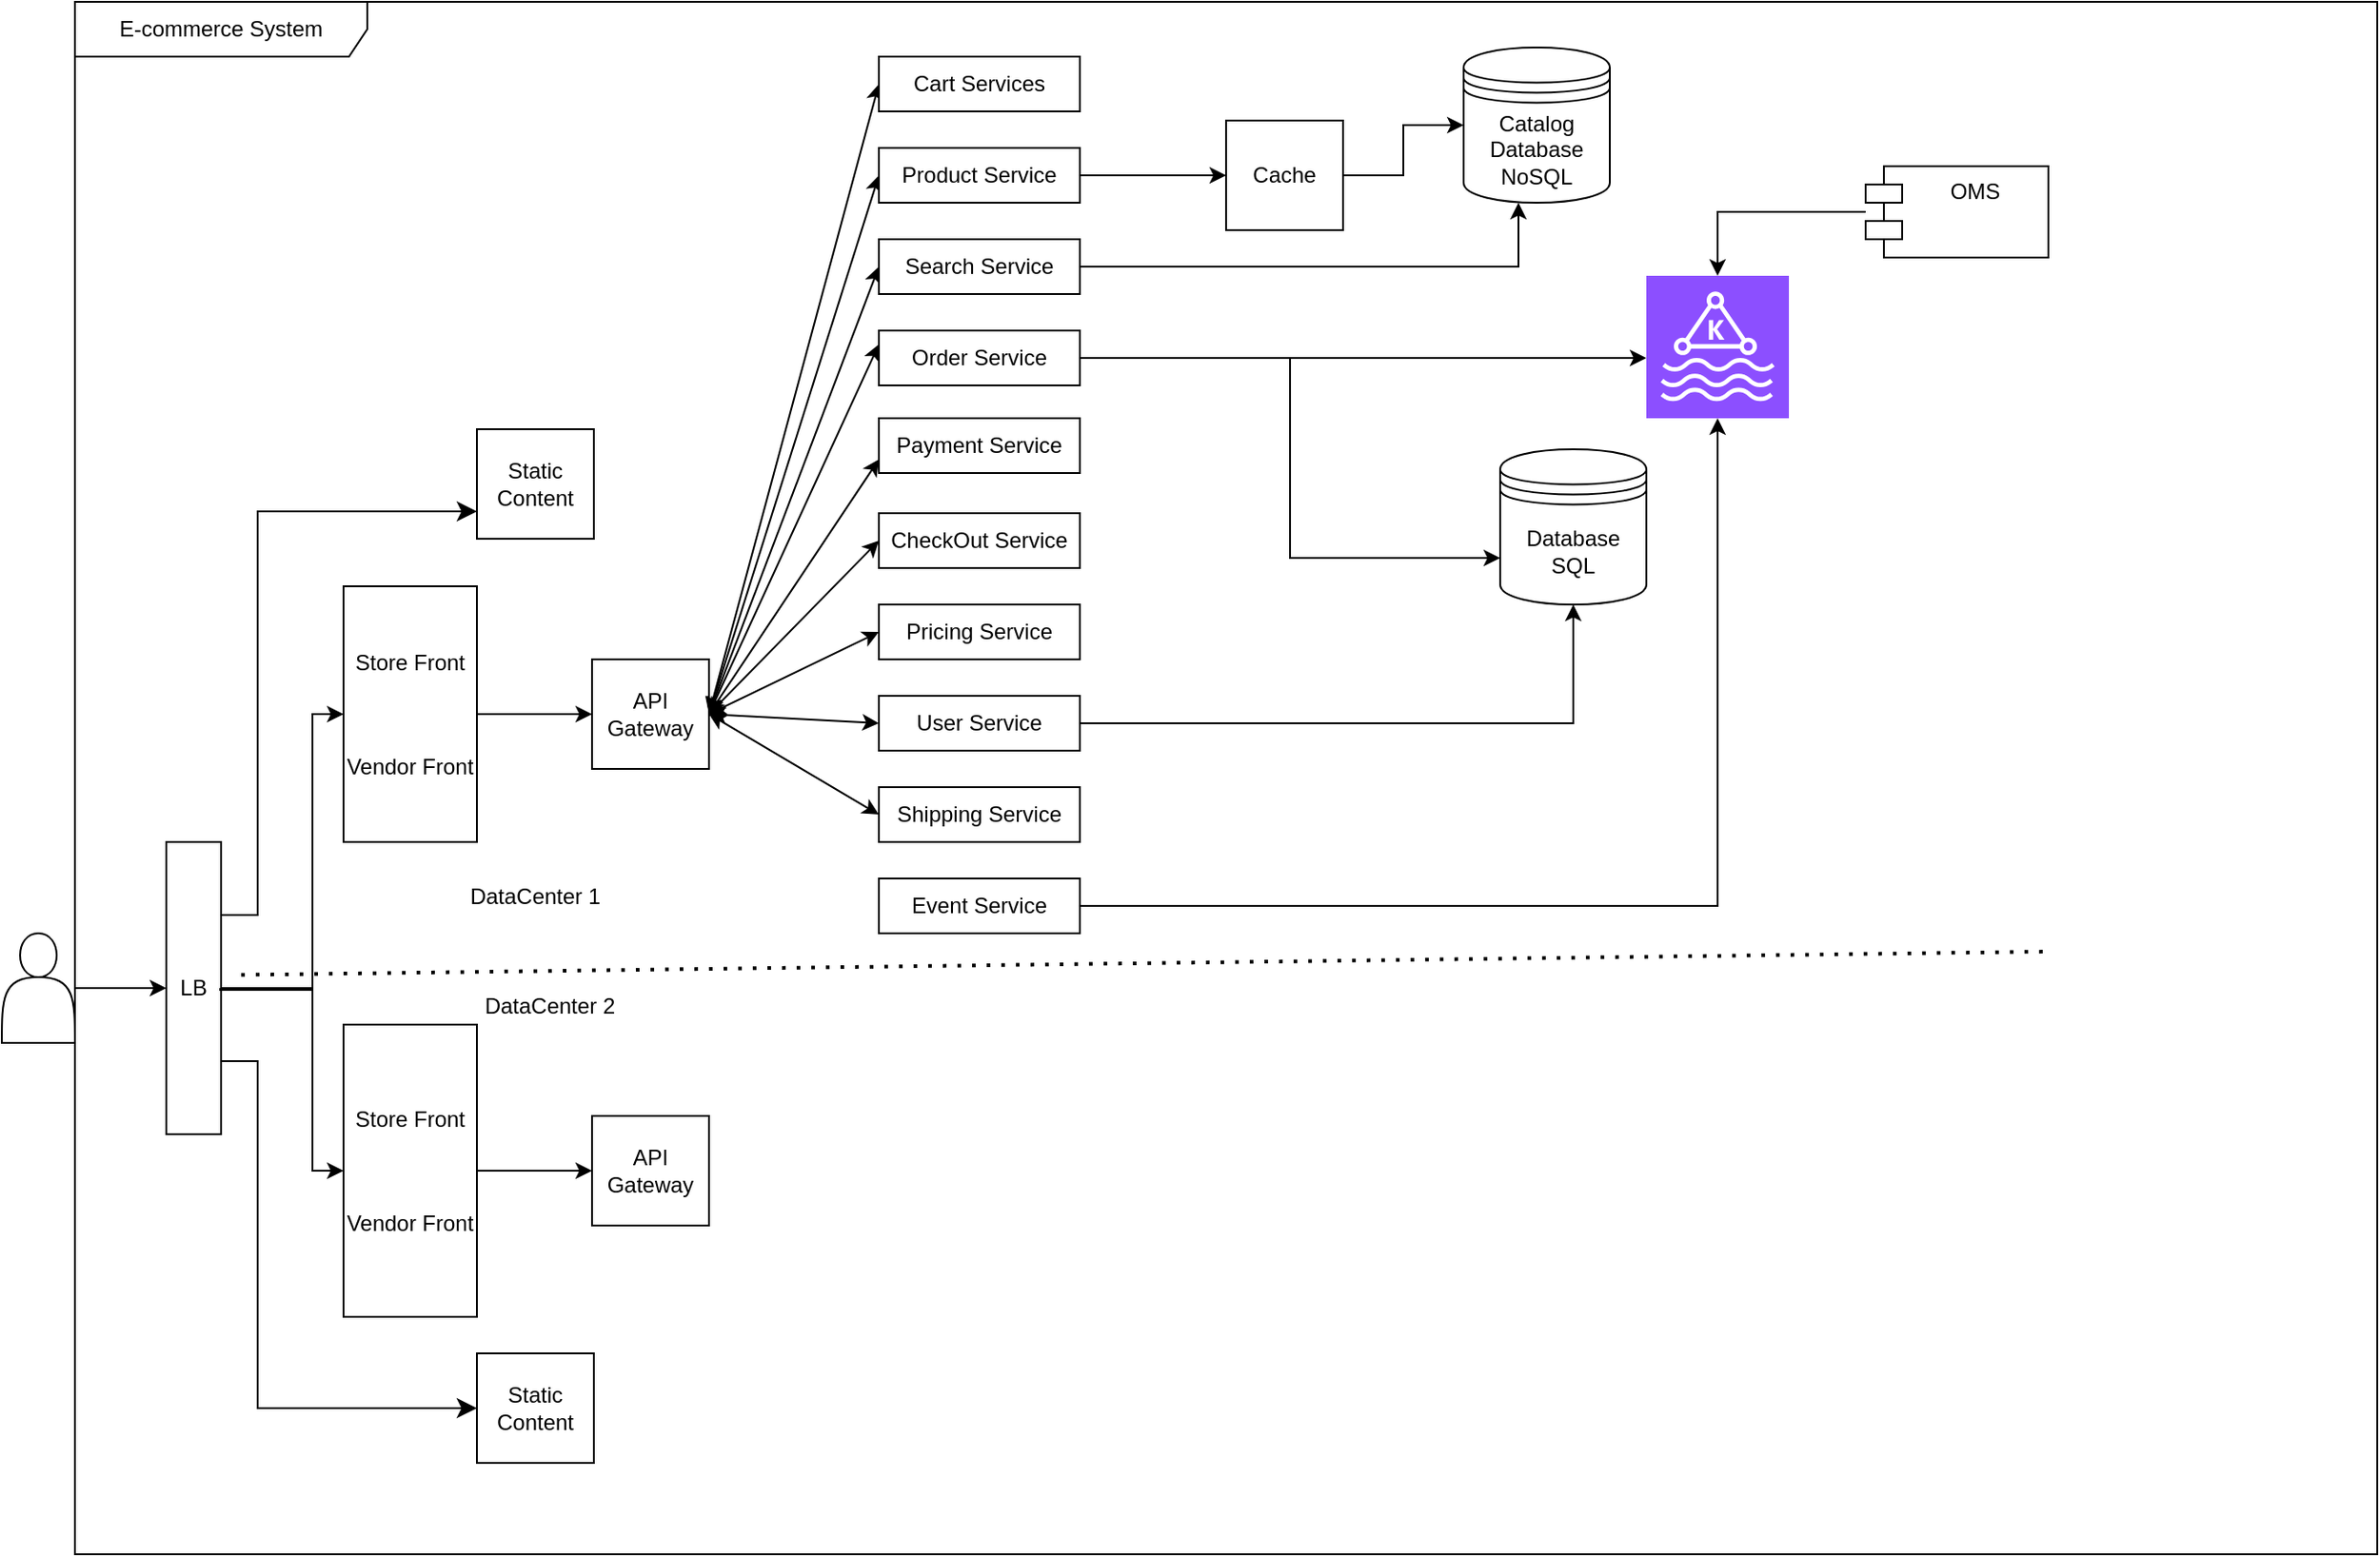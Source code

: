 <mxfile version="21.8.2" type="github">
  <diagram name="Page-1" id="5cpe8zlAEIb6wCCGhhDx">
    <mxGraphModel dx="1194" dy="1897" grid="1" gridSize="10" guides="1" tooltips="1" connect="1" arrows="1" fold="1" page="1" pageScale="1" pageWidth="850" pageHeight="1100" math="0" shadow="0">
      <root>
        <mxCell id="0" />
        <mxCell id="1" parent="0" />
        <mxCell id="R_Nr2ugUmYfzpMVr9YAU-3" value="" style="edgeStyle=orthogonalEdgeStyle;rounded=0;orthogonalLoop=1;jettySize=auto;html=1;" parent="1" source="R_Nr2ugUmYfzpMVr9YAU-1" target="R_Nr2ugUmYfzpMVr9YAU-2" edge="1">
          <mxGeometry relative="1" as="geometry" />
        </mxCell>
        <mxCell id="R_Nr2ugUmYfzpMVr9YAU-1" value="" style="shape=actor;whiteSpace=wrap;html=1;" parent="1" vertex="1">
          <mxGeometry x="40" y="90" width="40" height="60" as="geometry" />
        </mxCell>
        <mxCell id="R_Nr2ugUmYfzpMVr9YAU-14" value="" style="edgeStyle=orthogonalEdgeStyle;rounded=0;orthogonalLoop=1;jettySize=auto;html=1;" parent="1" source="R_Nr2ugUmYfzpMVr9YAU-2" target="R_Nr2ugUmYfzpMVr9YAU-13" edge="1">
          <mxGeometry relative="1" as="geometry">
            <Array as="points">
              <mxPoint x="210" y="120" />
              <mxPoint x="210" y="220" />
            </Array>
          </mxGeometry>
        </mxCell>
        <mxCell id="R_Nr2ugUmYfzpMVr9YAU-2" value="LB" style="whiteSpace=wrap;html=1;" parent="1" vertex="1">
          <mxGeometry x="130" y="40" width="30" height="160" as="geometry" />
        </mxCell>
        <mxCell id="yGPlNp79vz_Rc3RfZv3Z-2" value="" style="edgeStyle=orthogonalEdgeStyle;rounded=0;orthogonalLoop=1;jettySize=auto;html=1;" edge="1" parent="1" source="R_Nr2ugUmYfzpMVr9YAU-8" target="yGPlNp79vz_Rc3RfZv3Z-1">
          <mxGeometry relative="1" as="geometry" />
        </mxCell>
        <mxCell id="R_Nr2ugUmYfzpMVr9YAU-8" value="Store Front&lt;br&gt;&lt;br&gt;&lt;br&gt;&lt;br&gt;Vendor Front" style="whiteSpace=wrap;html=1;" parent="1" vertex="1">
          <mxGeometry x="227" y="-100" width="73" height="140" as="geometry" />
        </mxCell>
        <mxCell id="yGPlNp79vz_Rc3RfZv3Z-16" value="" style="edgeStyle=orthogonalEdgeStyle;rounded=0;orthogonalLoop=1;jettySize=auto;html=1;" edge="1" parent="1" source="R_Nr2ugUmYfzpMVr9YAU-13" target="yGPlNp79vz_Rc3RfZv3Z-15">
          <mxGeometry relative="1" as="geometry" />
        </mxCell>
        <mxCell id="R_Nr2ugUmYfzpMVr9YAU-13" value="Store Front&lt;br style=&quot;border-color: var(--border-color);&quot;&gt;&lt;br style=&quot;border-color: var(--border-color);&quot;&gt;&lt;br style=&quot;border-color: var(--border-color);&quot;&gt;&lt;br style=&quot;border-color: var(--border-color);&quot;&gt;Vendor Front" style="whiteSpace=wrap;html=1;" parent="1" vertex="1">
          <mxGeometry x="227" y="140" width="73" height="160" as="geometry" />
        </mxCell>
        <mxCell id="yGPlNp79vz_Rc3RfZv3Z-1" value="API Gateway" style="whiteSpace=wrap;html=1;" vertex="1" parent="1">
          <mxGeometry x="363" y="-60" width="64" height="60" as="geometry" />
        </mxCell>
        <UserObject label="DataCenter 1" placeholders="1" name="Variable" id="yGPlNp79vz_Rc3RfZv3Z-7">
          <mxCell style="text;html=1;strokeColor=none;fillColor=none;align=center;verticalAlign=middle;whiteSpace=wrap;overflow=hidden;" vertex="1" parent="1">
            <mxGeometry x="292" y="60" width="80" height="20" as="geometry" />
          </mxCell>
        </UserObject>
        <UserObject label="DataCenter 2" placeholders="1" name="Variable" id="yGPlNp79vz_Rc3RfZv3Z-9">
          <mxCell style="text;html=1;strokeColor=none;fillColor=none;align=center;verticalAlign=middle;whiteSpace=wrap;overflow=hidden;" vertex="1" parent="1">
            <mxGeometry x="300" y="120" width="80" height="20" as="geometry" />
          </mxCell>
        </UserObject>
        <mxCell id="yGPlNp79vz_Rc3RfZv3Z-10" value="" style="edgeStyle=orthogonalEdgeStyle;rounded=0;orthogonalLoop=1;jettySize=auto;html=1;entryX=0;entryY=0.5;entryDx=0;entryDy=0;" edge="1" parent="1" target="R_Nr2ugUmYfzpMVr9YAU-8">
          <mxGeometry relative="1" as="geometry">
            <mxPoint x="159.5" y="120" as="sourcePoint" />
            <mxPoint x="255.5" y="220" as="targetPoint" />
            <Array as="points">
              <mxPoint x="160" y="121" />
              <mxPoint x="210" y="121" />
              <mxPoint x="210" y="-30" />
            </Array>
          </mxGeometry>
        </mxCell>
        <mxCell id="yGPlNp79vz_Rc3RfZv3Z-11" value="Static Content" style="whiteSpace=wrap;html=1;" vertex="1" parent="1">
          <mxGeometry x="300" y="-186" width="64" height="60" as="geometry" />
        </mxCell>
        <mxCell id="yGPlNp79vz_Rc3RfZv3Z-12" value="" style="edgeStyle=elbowEdgeStyle;elbow=horizontal;endArrow=classic;html=1;curved=0;rounded=0;endSize=8;startSize=8;entryX=0;entryY=0.75;entryDx=0;entryDy=0;exitX=1;exitY=0.25;exitDx=0;exitDy=0;" edge="1" parent="1" source="R_Nr2ugUmYfzpMVr9YAU-2" target="yGPlNp79vz_Rc3RfZv3Z-11">
          <mxGeometry width="50" height="50" relative="1" as="geometry">
            <mxPoint x="80" y="30" as="sourcePoint" />
            <mxPoint x="130" y="70" as="targetPoint" />
            <Array as="points">
              <mxPoint x="180" y="-40" />
            </Array>
          </mxGeometry>
        </mxCell>
        <mxCell id="yGPlNp79vz_Rc3RfZv3Z-13" value="Static Content" style="whiteSpace=wrap;html=1;" vertex="1" parent="1">
          <mxGeometry x="300" y="320" width="64" height="60" as="geometry" />
        </mxCell>
        <mxCell id="yGPlNp79vz_Rc3RfZv3Z-14" value="" style="edgeStyle=elbowEdgeStyle;elbow=horizontal;endArrow=classic;html=1;curved=0;rounded=0;endSize=8;startSize=8;entryX=0;entryY=0.5;entryDx=0;entryDy=0;exitX=1;exitY=0.75;exitDx=0;exitDy=0;" edge="1" parent="1" source="R_Nr2ugUmYfzpMVr9YAU-2" target="yGPlNp79vz_Rc3RfZv3Z-13">
          <mxGeometry width="50" height="50" relative="1" as="geometry">
            <mxPoint x="110" y="220" as="sourcePoint" />
            <mxPoint x="310" y="-105" as="targetPoint" />
            <Array as="points">
              <mxPoint x="180" y="350" />
            </Array>
          </mxGeometry>
        </mxCell>
        <mxCell id="yGPlNp79vz_Rc3RfZv3Z-15" value="API Gateway" style="whiteSpace=wrap;html=1;" vertex="1" parent="1">
          <mxGeometry x="363" y="190" width="64" height="60" as="geometry" />
        </mxCell>
        <mxCell id="yGPlNp79vz_Rc3RfZv3Z-17" value="" style="endArrow=none;dashed=1;html=1;dashPattern=1 3;strokeWidth=2;rounded=0;" edge="1" parent="1">
          <mxGeometry width="50" height="50" relative="1" as="geometry">
            <mxPoint x="171" y="112.787" as="sourcePoint" />
            <mxPoint x="1160" y="100" as="targetPoint" />
          </mxGeometry>
        </mxCell>
        <mxCell id="yGPlNp79vz_Rc3RfZv3Z-21" value="" style="endArrow=classic;startArrow=classic;html=1;rounded=0;entryX=0;entryY=0.5;entryDx=0;entryDy=0;exitX=1;exitY=0.5;exitDx=0;exitDy=0;" edge="1" parent="1" source="yGPlNp79vz_Rc3RfZv3Z-1" target="yGPlNp79vz_Rc3RfZv3Z-19">
          <mxGeometry width="50" height="50" relative="1" as="geometry">
            <mxPoint x="427" y="-50" as="sourcePoint" />
            <mxPoint x="477" y="-100" as="targetPoint" />
            <Array as="points" />
          </mxGeometry>
        </mxCell>
        <mxCell id="yGPlNp79vz_Rc3RfZv3Z-28" value="" style="endArrow=classic;startArrow=classic;html=1;rounded=0;entryX=0;entryY=0.25;entryDx=0;entryDy=0;exitX=1;exitY=0.5;exitDx=0;exitDy=0;" edge="1" parent="1" source="yGPlNp79vz_Rc3RfZv3Z-1" target="yGPlNp79vz_Rc3RfZv3Z-24">
          <mxGeometry width="50" height="50" relative="1" as="geometry">
            <mxPoint x="425" y="-30" as="sourcePoint" />
            <mxPoint x="528" y="-340" as="targetPoint" />
            <Array as="points" />
          </mxGeometry>
        </mxCell>
        <mxCell id="yGPlNp79vz_Rc3RfZv3Z-29" value="" style="endArrow=classic;startArrow=classic;html=1;rounded=0;entryX=0;entryY=0.5;entryDx=0;entryDy=0;exitX=1;exitY=0.5;exitDx=0;exitDy=0;" edge="1" parent="1" source="yGPlNp79vz_Rc3RfZv3Z-1" target="yGPlNp79vz_Rc3RfZv3Z-25">
          <mxGeometry width="50" height="50" relative="1" as="geometry">
            <mxPoint x="447" y="-30" as="sourcePoint" />
            <mxPoint x="550" y="-340" as="targetPoint" />
            <Array as="points" />
          </mxGeometry>
        </mxCell>
        <mxCell id="yGPlNp79vz_Rc3RfZv3Z-30" value="" style="endArrow=classic;startArrow=classic;html=1;rounded=0;entryX=0;entryY=0.75;entryDx=0;entryDy=0;exitX=1;exitY=0.5;exitDx=0;exitDy=0;" edge="1" parent="1" source="yGPlNp79vz_Rc3RfZv3Z-1" target="yGPlNp79vz_Rc3RfZv3Z-27">
          <mxGeometry width="50" height="50" relative="1" as="geometry">
            <mxPoint x="457" y="-20" as="sourcePoint" />
            <mxPoint x="560" y="-330" as="targetPoint" />
            <Array as="points" />
          </mxGeometry>
        </mxCell>
        <mxCell id="yGPlNp79vz_Rc3RfZv3Z-31" value="" style="endArrow=classic;startArrow=classic;html=1;rounded=0;entryX=0;entryY=0.5;entryDx=0;entryDy=0;exitX=1;exitY=0.5;exitDx=0;exitDy=0;" edge="1" parent="1" source="yGPlNp79vz_Rc3RfZv3Z-1" target="yGPlNp79vz_Rc3RfZv3Z-23">
          <mxGeometry width="50" height="50" relative="1" as="geometry">
            <mxPoint x="467" y="-10" as="sourcePoint" />
            <mxPoint x="570" y="-320" as="targetPoint" />
            <Array as="points" />
          </mxGeometry>
        </mxCell>
        <mxCell id="yGPlNp79vz_Rc3RfZv3Z-32" value="" style="endArrow=classic;startArrow=classic;html=1;rounded=0;entryX=0;entryY=0.5;entryDx=0;entryDy=0;exitX=1;exitY=0.5;exitDx=0;exitDy=0;" edge="1" parent="1" source="yGPlNp79vz_Rc3RfZv3Z-1" target="yGPlNp79vz_Rc3RfZv3Z-26">
          <mxGeometry width="50" height="50" relative="1" as="geometry">
            <mxPoint x="430" y="-30" as="sourcePoint" />
            <mxPoint x="580" y="-310" as="targetPoint" />
            <Array as="points" />
          </mxGeometry>
        </mxCell>
        <mxCell id="yGPlNp79vz_Rc3RfZv3Z-33" value="" style="endArrow=classic;startArrow=classic;html=1;rounded=0;entryX=0;entryY=0.5;entryDx=0;entryDy=0;exitX=1;exitY=0.5;exitDx=0;exitDy=0;" edge="1" parent="1" source="yGPlNp79vz_Rc3RfZv3Z-1" target="yGPlNp79vz_Rc3RfZv3Z-22">
          <mxGeometry width="50" height="50" relative="1" as="geometry">
            <mxPoint x="380" y="-70" as="sourcePoint" />
            <mxPoint x="496.992" y="-442.02" as="targetPoint" />
            <Array as="points" />
          </mxGeometry>
        </mxCell>
        <mxCell id="yGPlNp79vz_Rc3RfZv3Z-41" value="" style="endArrow=classic;startArrow=classic;html=1;rounded=0;entryX=0;entryY=0.5;entryDx=0;entryDy=0;exitX=1;exitY=0.5;exitDx=0;exitDy=0;" edge="1" parent="1" source="yGPlNp79vz_Rc3RfZv3Z-1" target="yGPlNp79vz_Rc3RfZv3Z-40">
          <mxGeometry width="50" height="50" relative="1" as="geometry">
            <mxPoint x="437" y="-20" as="sourcePoint" />
            <mxPoint x="540" y="-5" as="targetPoint" />
            <Array as="points" />
          </mxGeometry>
        </mxCell>
        <mxCell id="yGPlNp79vz_Rc3RfZv3Z-43" value="" style="endArrow=classic;startArrow=classic;html=1;rounded=0;entryX=0;entryY=0.5;entryDx=0;entryDy=0;exitX=1;exitY=0.5;exitDx=0;exitDy=0;" edge="1" parent="1" source="yGPlNp79vz_Rc3RfZv3Z-1" target="yGPlNp79vz_Rc3RfZv3Z-42">
          <mxGeometry width="50" height="50" relative="1" as="geometry">
            <mxPoint x="430" y="-30" as="sourcePoint" />
            <mxPoint x="540" y="-255" as="targetPoint" />
            <Array as="points" />
          </mxGeometry>
        </mxCell>
        <mxCell id="yGPlNp79vz_Rc3RfZv3Z-59" style="edgeStyle=orthogonalEdgeStyle;rounded=0;orthogonalLoop=1;jettySize=auto;html=1;" edge="1" parent="1" source="yGPlNp79vz_Rc3RfZv3Z-49" target="yGPlNp79vz_Rc3RfZv3Z-53">
          <mxGeometry relative="1" as="geometry" />
        </mxCell>
        <mxCell id="yGPlNp79vz_Rc3RfZv3Z-49" value="OMS" style="shape=module;align=left;spacingLeft=20;align=center;verticalAlign=top;whiteSpace=wrap;html=1;" vertex="1" parent="1">
          <mxGeometry x="1060" y="-330" width="100" height="50" as="geometry" />
        </mxCell>
        <mxCell id="yGPlNp79vz_Rc3RfZv3Z-50" value="E-commerce System" style="shape=umlFrame;whiteSpace=wrap;html=1;pointerEvents=0;recursiveResize=0;container=1;collapsible=0;width=160;" vertex="1" parent="1">
          <mxGeometry x="80" y="-420" width="1260" height="850" as="geometry" />
        </mxCell>
        <mxCell id="yGPlNp79vz_Rc3RfZv3Z-51" value="Catalog &lt;br&gt;Database&lt;br&gt;NoSQL" style="shape=datastore;whiteSpace=wrap;html=1;" vertex="1" parent="yGPlNp79vz_Rc3RfZv3Z-50">
          <mxGeometry x="760" y="25" width="80" height="85" as="geometry" />
        </mxCell>
        <mxCell id="yGPlNp79vz_Rc3RfZv3Z-52" value="Database&lt;br&gt;SQL" style="shape=datastore;whiteSpace=wrap;html=1;" vertex="1" parent="yGPlNp79vz_Rc3RfZv3Z-50">
          <mxGeometry x="780" y="245" width="80" height="85" as="geometry" />
        </mxCell>
        <mxCell id="yGPlNp79vz_Rc3RfZv3Z-53" value="" style="sketch=0;points=[[0,0,0],[0.25,0,0],[0.5,0,0],[0.75,0,0],[1,0,0],[0,1,0],[0.25,1,0],[0.5,1,0],[0.75,1,0],[1,1,0],[0,0.25,0],[0,0.5,0],[0,0.75,0],[1,0.25,0],[1,0.5,0],[1,0.75,0]];outlineConnect=0;fontColor=#232F3E;fillColor=#8C4FFF;strokeColor=#ffffff;dashed=0;verticalLabelPosition=bottom;verticalAlign=top;align=center;html=1;fontSize=12;fontStyle=0;aspect=fixed;shape=mxgraph.aws4.resourceIcon;resIcon=mxgraph.aws4.managed_streaming_for_kafka;" vertex="1" parent="yGPlNp79vz_Rc3RfZv3Z-50">
          <mxGeometry x="860" y="150" width="78" height="78" as="geometry" />
        </mxCell>
        <mxCell id="yGPlNp79vz_Rc3RfZv3Z-67" style="edgeStyle=orthogonalEdgeStyle;rounded=0;orthogonalLoop=1;jettySize=auto;html=1;" edge="1" parent="yGPlNp79vz_Rc3RfZv3Z-50" source="yGPlNp79vz_Rc3RfZv3Z-35" target="yGPlNp79vz_Rc3RfZv3Z-51">
          <mxGeometry relative="1" as="geometry" />
        </mxCell>
        <mxCell id="yGPlNp79vz_Rc3RfZv3Z-35" value="Cache" style="whiteSpace=wrap;html=1;" vertex="1" parent="yGPlNp79vz_Rc3RfZv3Z-50">
          <mxGeometry x="630" y="65" width="64" height="60" as="geometry" />
        </mxCell>
        <mxCell id="yGPlNp79vz_Rc3RfZv3Z-45" value="" style="edgeStyle=orthogonalEdgeStyle;rounded=0;orthogonalLoop=1;jettySize=auto;html=1;exitX=1;exitY=0.5;exitDx=0;exitDy=0;" edge="1" parent="yGPlNp79vz_Rc3RfZv3Z-50" source="yGPlNp79vz_Rc3RfZv3Z-19" target="yGPlNp79vz_Rc3RfZv3Z-51">
          <mxGeometry relative="1" as="geometry">
            <mxPoint x="560" y="200" as="sourcePoint" />
            <mxPoint x="790" y="110" as="targetPoint" />
            <Array as="points">
              <mxPoint x="790" y="145" />
            </Array>
          </mxGeometry>
        </mxCell>
        <mxCell id="yGPlNp79vz_Rc3RfZv3Z-42" value="Cart Services" style="whiteSpace=wrap;html=1;" vertex="1" parent="yGPlNp79vz_Rc3RfZv3Z-50">
          <mxGeometry x="440" y="30" width="110" height="30" as="geometry" />
        </mxCell>
        <mxCell id="yGPlNp79vz_Rc3RfZv3Z-22" value="Product&amp;nbsp;Service" style="whiteSpace=wrap;html=1;" vertex="1" parent="yGPlNp79vz_Rc3RfZv3Z-50">
          <mxGeometry x="440" y="80" width="110" height="30" as="geometry" />
        </mxCell>
        <mxCell id="yGPlNp79vz_Rc3RfZv3Z-36" value="" style="edgeStyle=orthogonalEdgeStyle;rounded=0;orthogonalLoop=1;jettySize=auto;html=1;exitX=1;exitY=0.5;exitDx=0;exitDy=0;" edge="1" parent="yGPlNp79vz_Rc3RfZv3Z-50" source="yGPlNp79vz_Rc3RfZv3Z-22" target="yGPlNp79vz_Rc3RfZv3Z-35">
          <mxGeometry relative="1" as="geometry">
            <Array as="points">
              <mxPoint x="610" y="95" />
              <mxPoint x="610" y="95" />
            </Array>
          </mxGeometry>
        </mxCell>
        <mxCell id="yGPlNp79vz_Rc3RfZv3Z-19" value="Search Service" style="whiteSpace=wrap;html=1;" vertex="1" parent="yGPlNp79vz_Rc3RfZv3Z-50">
          <mxGeometry x="440" y="130" width="110" height="30" as="geometry" />
        </mxCell>
        <mxCell id="yGPlNp79vz_Rc3RfZv3Z-24" value="Order Service" style="whiteSpace=wrap;html=1;" vertex="1" parent="yGPlNp79vz_Rc3RfZv3Z-50">
          <mxGeometry x="440" y="180" width="110" height="30" as="geometry" />
        </mxCell>
        <mxCell id="yGPlNp79vz_Rc3RfZv3Z-58" style="edgeStyle=orthogonalEdgeStyle;rounded=0;orthogonalLoop=1;jettySize=auto;html=1;" edge="1" parent="yGPlNp79vz_Rc3RfZv3Z-50" source="yGPlNp79vz_Rc3RfZv3Z-24">
          <mxGeometry relative="1" as="geometry">
            <mxPoint x="860" y="195" as="targetPoint" />
            <Array as="points">
              <mxPoint x="840" y="195" />
            </Array>
          </mxGeometry>
        </mxCell>
        <mxCell id="yGPlNp79vz_Rc3RfZv3Z-62" style="edgeStyle=orthogonalEdgeStyle;rounded=0;orthogonalLoop=1;jettySize=auto;html=1;entryX=0;entryY=0.7;entryDx=0;entryDy=0;" edge="1" parent="yGPlNp79vz_Rc3RfZv3Z-50" source="yGPlNp79vz_Rc3RfZv3Z-24" target="yGPlNp79vz_Rc3RfZv3Z-52">
          <mxGeometry relative="1" as="geometry" />
        </mxCell>
        <mxCell id="yGPlNp79vz_Rc3RfZv3Z-27" value="Payment Service" style="whiteSpace=wrap;html=1;" vertex="1" parent="yGPlNp79vz_Rc3RfZv3Z-50">
          <mxGeometry x="440" y="228" width="110" height="30" as="geometry" />
        </mxCell>
        <mxCell id="yGPlNp79vz_Rc3RfZv3Z-23" value="CheckOut Service" style="whiteSpace=wrap;html=1;" vertex="1" parent="yGPlNp79vz_Rc3RfZv3Z-50">
          <mxGeometry x="440" y="280" width="110" height="30" as="geometry" />
        </mxCell>
        <mxCell id="yGPlNp79vz_Rc3RfZv3Z-25" value="Pricing Service" style="whiteSpace=wrap;html=1;" vertex="1" parent="yGPlNp79vz_Rc3RfZv3Z-50">
          <mxGeometry x="440" y="330" width="110" height="30" as="geometry" />
        </mxCell>
        <mxCell id="yGPlNp79vz_Rc3RfZv3Z-40" value="User Service" style="whiteSpace=wrap;html=1;" vertex="1" parent="yGPlNp79vz_Rc3RfZv3Z-50">
          <mxGeometry x="440" y="380" width="110" height="30" as="geometry" />
        </mxCell>
        <mxCell id="yGPlNp79vz_Rc3RfZv3Z-61" style="edgeStyle=orthogonalEdgeStyle;rounded=0;orthogonalLoop=1;jettySize=auto;html=1;" edge="1" parent="yGPlNp79vz_Rc3RfZv3Z-50" source="yGPlNp79vz_Rc3RfZv3Z-40" target="yGPlNp79vz_Rc3RfZv3Z-52">
          <mxGeometry relative="1" as="geometry" />
        </mxCell>
        <mxCell id="yGPlNp79vz_Rc3RfZv3Z-26" value="Shipping Service" style="whiteSpace=wrap;html=1;" vertex="1" parent="yGPlNp79vz_Rc3RfZv3Z-50">
          <mxGeometry x="440" y="430" width="110" height="30" as="geometry" />
        </mxCell>
        <mxCell id="yGPlNp79vz_Rc3RfZv3Z-65" style="edgeStyle=orthogonalEdgeStyle;rounded=0;orthogonalLoop=1;jettySize=auto;html=1;" edge="1" parent="yGPlNp79vz_Rc3RfZv3Z-50" source="yGPlNp79vz_Rc3RfZv3Z-64" target="yGPlNp79vz_Rc3RfZv3Z-53">
          <mxGeometry relative="1" as="geometry" />
        </mxCell>
        <mxCell id="yGPlNp79vz_Rc3RfZv3Z-64" value="Event Service" style="whiteSpace=wrap;html=1;" vertex="1" parent="yGPlNp79vz_Rc3RfZv3Z-50">
          <mxGeometry x="440" y="480" width="110" height="30" as="geometry" />
        </mxCell>
      </root>
    </mxGraphModel>
  </diagram>
</mxfile>

